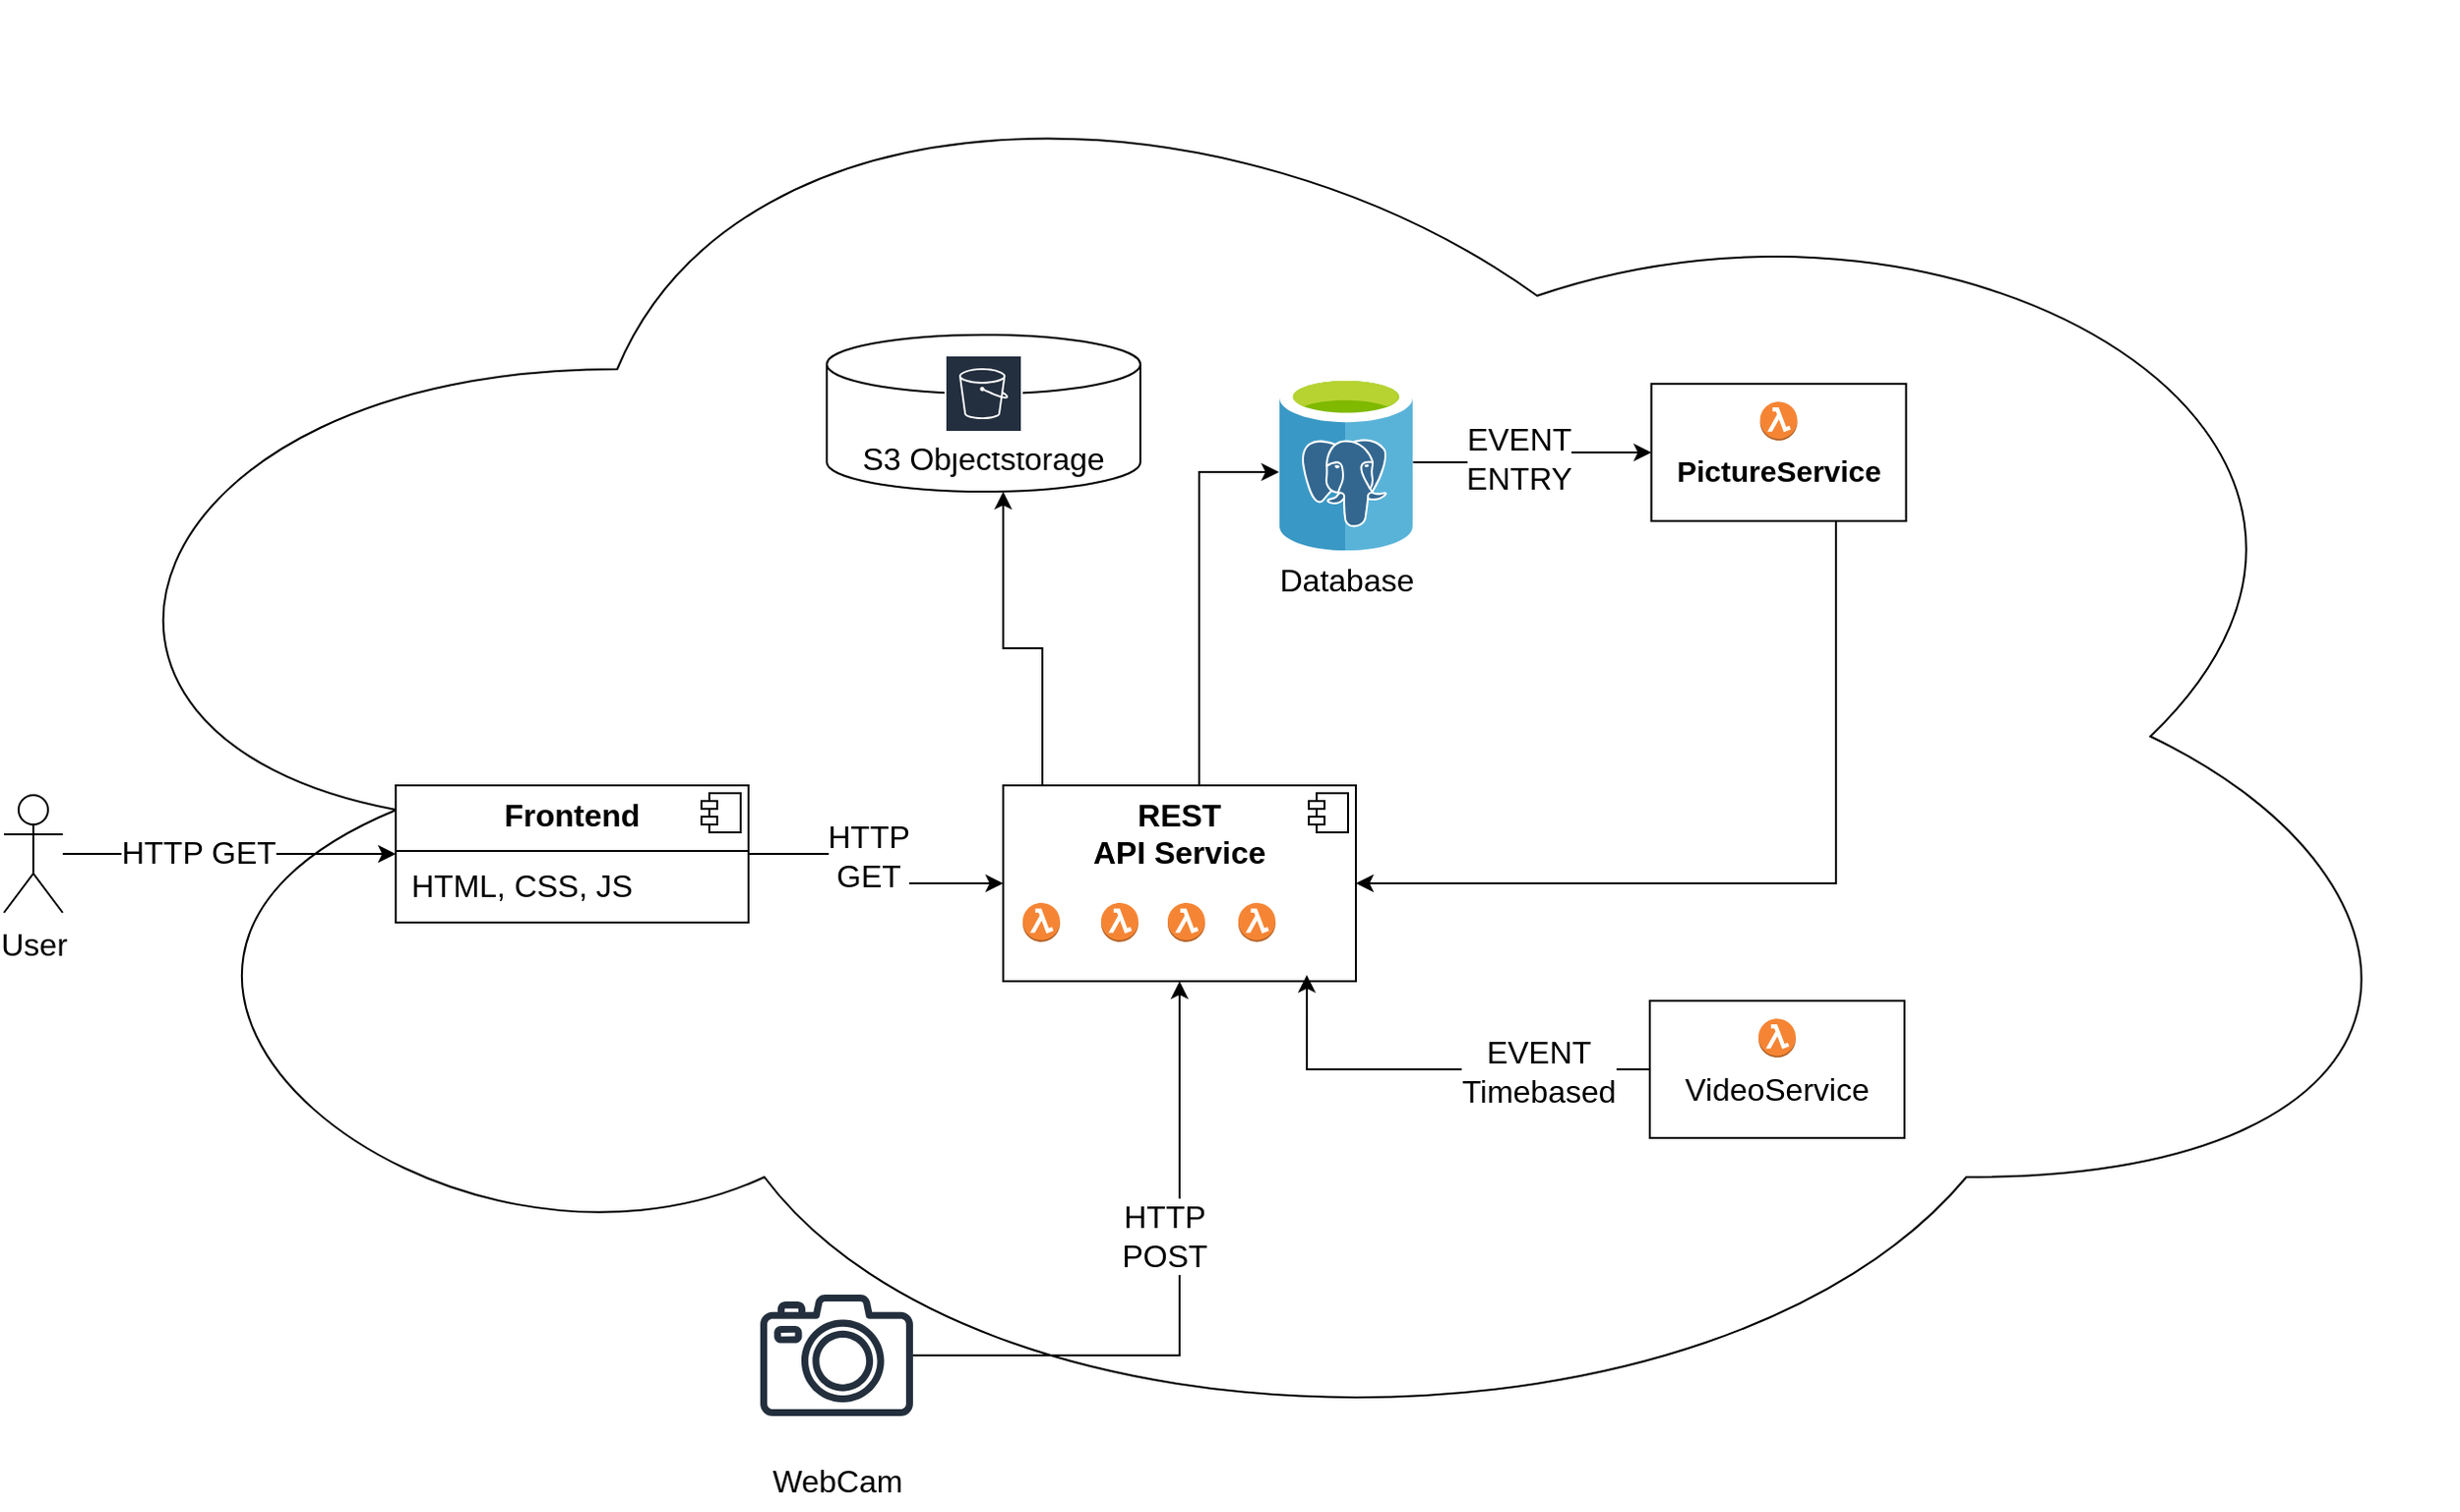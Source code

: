 <mxfile version="24.8.6">
  <diagram name="Page-1" id="_zthwM1qrgok8Lx_Dkzf">
    <mxGraphModel dx="2564" dy="885" grid="1" gridSize="10" guides="1" tooltips="1" connect="1" arrows="1" fold="1" page="1" pageScale="1" pageWidth="827" pageHeight="1169" math="0" shadow="0">
      <root>
        <mxCell id="0" />
        <mxCell id="1" parent="0" />
        <mxCell id="X0Ez7oOXucRzqC8SPfDL-1" value="" style="ellipse;shape=cloud;whiteSpace=wrap;html=1;perimeterSpacing=12;" vertex="1" parent="1">
          <mxGeometry x="-170" y="150" width="1252" height="750" as="geometry" />
        </mxCell>
        <mxCell id="X0Ez7oOXucRzqC8SPfDL-10" style="edgeStyle=orthogonalEdgeStyle;rounded=0;orthogonalLoop=1;jettySize=auto;html=1;" edge="1" parent="1" source="X0Ez7oOXucRzqC8SPfDL-2" target="X0Ez7oOXucRzqC8SPfDL-8">
          <mxGeometry relative="1" as="geometry" />
        </mxCell>
        <mxCell id="X0Ez7oOXucRzqC8SPfDL-11" value="&lt;font style=&quot;font-size: 16px;&quot;&gt;HTTP&lt;br&gt;GET&lt;/font&gt;" style="edgeLabel;html=1;align=center;verticalAlign=middle;resizable=0;points=[];" vertex="1" connectable="0" parent="X0Ez7oOXucRzqC8SPfDL-10">
          <mxGeometry x="-0.097" y="-4" relative="1" as="geometry">
            <mxPoint as="offset" />
          </mxGeometry>
        </mxCell>
        <mxCell id="X0Ez7oOXucRzqC8SPfDL-2" value="&lt;p style=&quot;margin: 6px 0px 0px; text-align: center; font-size: 16px;&quot;&gt;&lt;b style=&quot;&quot;&gt;&lt;font style=&quot;font-size: 16px;&quot;&gt;Frontend&lt;/font&gt;&lt;/b&gt;&lt;/p&gt;&lt;hr size=&quot;1&quot; style=&quot;border-style: solid; font-size: 16px;&quot;&gt;&lt;p style=&quot;margin: 0px 0px 0px 8px; font-size: 16px;&quot;&gt;HTML, CSS, JS&lt;/p&gt;" style="align=left;overflow=fill;html=1;dropTarget=0;whiteSpace=wrap;" vertex="1" parent="1">
          <mxGeometry x="30" y="550" width="180" height="70" as="geometry" />
        </mxCell>
        <mxCell id="X0Ez7oOXucRzqC8SPfDL-3" value="" style="shape=component;jettyWidth=8;jettyHeight=4;" vertex="1" parent="X0Ez7oOXucRzqC8SPfDL-2">
          <mxGeometry x="1" width="20" height="20" relative="1" as="geometry">
            <mxPoint x="-24" y="4" as="offset" />
          </mxGeometry>
        </mxCell>
        <mxCell id="X0Ez7oOXucRzqC8SPfDL-5" style="edgeStyle=orthogonalEdgeStyle;rounded=0;orthogonalLoop=1;jettySize=auto;html=1;" edge="1" parent="1" source="X0Ez7oOXucRzqC8SPfDL-4" target="X0Ez7oOXucRzqC8SPfDL-2">
          <mxGeometry relative="1" as="geometry" />
        </mxCell>
        <mxCell id="X0Ez7oOXucRzqC8SPfDL-7" value="&lt;font style=&quot;font-size: 16px;&quot;&gt;HTTP GET&lt;/font&gt;" style="edgeLabel;html=1;align=center;verticalAlign=middle;resizable=0;points=[];" vertex="1" connectable="0" parent="X0Ez7oOXucRzqC8SPfDL-5">
          <mxGeometry x="-0.195" y="1" relative="1" as="geometry">
            <mxPoint as="offset" />
          </mxGeometry>
        </mxCell>
        <mxCell id="X0Ez7oOXucRzqC8SPfDL-4" value="&lt;font style=&quot;font-size: 16px;&quot;&gt;User&lt;/font&gt;" style="shape=umlActor;verticalLabelPosition=bottom;verticalAlign=top;html=1;" vertex="1" parent="1">
          <mxGeometry x="-170" y="555" width="30" height="60" as="geometry" />
        </mxCell>
        <mxCell id="X0Ez7oOXucRzqC8SPfDL-29" style="edgeStyle=orthogonalEdgeStyle;rounded=0;orthogonalLoop=1;jettySize=auto;html=1;" edge="1" parent="1" source="X0Ez7oOXucRzqC8SPfDL-8" target="X0Ez7oOXucRzqC8SPfDL-28">
          <mxGeometry relative="1" as="geometry">
            <Array as="points">
              <mxPoint x="440" y="390" />
            </Array>
          </mxGeometry>
        </mxCell>
        <mxCell id="X0Ez7oOXucRzqC8SPfDL-12" value="&lt;font style=&quot;font-size: 16px;&quot;&gt;&lt;br&gt;S3 Objectstorage&lt;/font&gt;" style="shape=cylinder3;whiteSpace=wrap;html=1;boundedLbl=1;backgroundOutline=1;size=15;" vertex="1" parent="1">
          <mxGeometry x="250" y="320" width="160" height="80" as="geometry" />
        </mxCell>
        <mxCell id="X0Ez7oOXucRzqC8SPfDL-13" style="edgeStyle=orthogonalEdgeStyle;rounded=0;orthogonalLoop=1;jettySize=auto;html=1;" edge="1" parent="1" source="X0Ez7oOXucRzqC8SPfDL-8" target="X0Ez7oOXucRzqC8SPfDL-12">
          <mxGeometry relative="1" as="geometry">
            <Array as="points">
              <mxPoint x="360" y="480" />
              <mxPoint x="340" y="480" />
            </Array>
          </mxGeometry>
        </mxCell>
        <mxCell id="X0Ez7oOXucRzqC8SPfDL-16" value="" style="group" vertex="1" connectable="0" parent="1">
          <mxGeometry x="210" y="810" width="90" height="110" as="geometry" />
        </mxCell>
        <mxCell id="X0Ez7oOXucRzqC8SPfDL-14" value="" style="sketch=0;outlineConnect=0;fontColor=#232F3E;gradientColor=none;fillColor=#232F3D;strokeColor=none;dashed=0;verticalLabelPosition=bottom;verticalAlign=top;align=center;html=1;fontSize=12;fontStyle=0;aspect=fixed;pointerEvents=1;shape=mxgraph.aws4.camera2;" vertex="1" parent="X0Ez7oOXucRzqC8SPfDL-16">
          <mxGeometry x="6" width="78" height="62" as="geometry" />
        </mxCell>
        <mxCell id="X0Ez7oOXucRzqC8SPfDL-15" value="&lt;font style=&quot;font-size: 16px;&quot;&gt;WebCam&lt;/font&gt;" style="text;html=1;align=center;verticalAlign=middle;resizable=0;points=[];autosize=1;strokeColor=none;fillColor=none;" vertex="1" parent="X0Ez7oOXucRzqC8SPfDL-16">
          <mxGeometry y="80" width="90" height="30" as="geometry" />
        </mxCell>
        <mxCell id="X0Ez7oOXucRzqC8SPfDL-17" style="edgeStyle=orthogonalEdgeStyle;rounded=0;orthogonalLoop=1;jettySize=auto;html=1;" edge="1" parent="1" source="X0Ez7oOXucRzqC8SPfDL-14" target="X0Ez7oOXucRzqC8SPfDL-8">
          <mxGeometry relative="1" as="geometry" />
        </mxCell>
        <mxCell id="X0Ez7oOXucRzqC8SPfDL-18" value="&lt;font style=&quot;font-size: 16px;&quot;&gt;HTTP&lt;br&gt;POST&lt;/font&gt;" style="edgeLabel;html=1;align=center;verticalAlign=middle;resizable=0;points=[];" vertex="1" connectable="0" parent="X0Ez7oOXucRzqC8SPfDL-17">
          <mxGeometry x="-0.778" y="3" relative="1" as="geometry">
            <mxPoint x="91" y="-58" as="offset" />
          </mxGeometry>
        </mxCell>
        <mxCell id="X0Ez7oOXucRzqC8SPfDL-31" style="edgeStyle=orthogonalEdgeStyle;rounded=0;orthogonalLoop=1;jettySize=auto;html=1;" edge="1" parent="1" source="X0Ez7oOXucRzqC8SPfDL-28" target="X0Ez7oOXucRzqC8SPfDL-21">
          <mxGeometry relative="1" as="geometry" />
        </mxCell>
        <mxCell id="X0Ez7oOXucRzqC8SPfDL-35" value="&lt;font style=&quot;font-size: 16px;&quot;&gt;EVENT &lt;br&gt;ENTRY&lt;/font&gt;" style="edgeLabel;html=1;align=center;verticalAlign=middle;resizable=0;points=[];" vertex="1" connectable="0" parent="X0Ez7oOXucRzqC8SPfDL-31">
          <mxGeometry x="-0.148" y="2" relative="1" as="geometry">
            <mxPoint as="offset" />
          </mxGeometry>
        </mxCell>
        <mxCell id="X0Ez7oOXucRzqC8SPfDL-34" value="" style="group" vertex="1" connectable="0" parent="1">
          <mxGeometry x="470" y="340" width="90.0" height="120" as="geometry" />
        </mxCell>
        <mxCell id="X0Ez7oOXucRzqC8SPfDL-28" value="" style="image;sketch=0;aspect=fixed;html=1;points=[];align=center;fontSize=12;image=img/lib/mscae/Azure_Database_for_PostgreSQL_servers.svg;" vertex="1" parent="X0Ez7oOXucRzqC8SPfDL-34">
          <mxGeometry x="10.8" width="68.4" height="90" as="geometry" />
        </mxCell>
        <mxCell id="X0Ez7oOXucRzqC8SPfDL-30" value="&lt;font style=&quot;font-size: 16px;&quot;&gt;Database&lt;/font&gt;" style="text;html=1;align=center;verticalAlign=middle;resizable=0;points=[];autosize=1;strokeColor=none;fillColor=none;" vertex="1" parent="X0Ez7oOXucRzqC8SPfDL-34">
          <mxGeometry y="90" width="90" height="30" as="geometry" />
        </mxCell>
        <mxCell id="X0Ez7oOXucRzqC8SPfDL-37" value="" style="group" vertex="1" connectable="0" parent="1">
          <mxGeometry x="670.8" y="345" width="130" height="70" as="geometry" />
        </mxCell>
        <mxCell id="X0Ez7oOXucRzqC8SPfDL-21" value="&lt;font style=&quot;font-size: 16px;&quot;&gt;&amp;nbsp;&lt;br&gt;&lt;/font&gt;&lt;b&gt;&lt;font style=&quot;font-size: 15px;&quot;&gt;PictureService&lt;/font&gt;&lt;/b&gt;" style="html=1;whiteSpace=wrap;" vertex="1" parent="X0Ez7oOXucRzqC8SPfDL-37">
          <mxGeometry width="130" height="70" as="geometry" />
        </mxCell>
        <mxCell id="X0Ez7oOXucRzqC8SPfDL-32" value="" style="outlineConnect=0;dashed=0;verticalLabelPosition=bottom;verticalAlign=top;align=center;html=1;shape=mxgraph.aws3.lambda_function;fillColor=#F58534;gradientColor=none;direction=south;rotation=-90;" vertex="1" parent="X0Ez7oOXucRzqC8SPfDL-37">
          <mxGeometry x="55.085" y="9.495" width="19.83" height="19" as="geometry" />
        </mxCell>
        <mxCell id="X0Ez7oOXucRzqC8SPfDL-38" value="" style="group" vertex="1" connectable="0" parent="1">
          <mxGeometry x="340" y="550" width="180" height="100" as="geometry" />
        </mxCell>
        <mxCell id="X0Ez7oOXucRzqC8SPfDL-8" value="&lt;p style=&quot;margin: 6px 0px 0px; text-align: center; font-size: 16px;&quot;&gt;&lt;b&gt;REST &lt;br&gt;API Service&lt;/b&gt;&lt;/p&gt;" style="align=left;overflow=fill;html=1;dropTarget=0;whiteSpace=wrap;" vertex="1" parent="X0Ez7oOXucRzqC8SPfDL-38">
          <mxGeometry width="180" height="100" as="geometry" />
        </mxCell>
        <mxCell id="X0Ez7oOXucRzqC8SPfDL-9" value="" style="shape=component;jettyWidth=8;jettyHeight=4;" vertex="1" parent="X0Ez7oOXucRzqC8SPfDL-8">
          <mxGeometry x="1" width="20" height="20" relative="1" as="geometry">
            <mxPoint x="-24" y="4" as="offset" />
          </mxGeometry>
        </mxCell>
        <mxCell id="X0Ez7oOXucRzqC8SPfDL-22" value="" style="outlineConnect=0;dashed=0;verticalLabelPosition=bottom;verticalAlign=top;align=center;html=1;shape=mxgraph.aws3.lambda_function;fillColor=#F58534;gradientColor=none;" vertex="1" parent="X0Ez7oOXucRzqC8SPfDL-38">
          <mxGeometry x="10" y="60" width="19" height="19.83" as="geometry" />
        </mxCell>
        <mxCell id="X0Ez7oOXucRzqC8SPfDL-23" value="" style="outlineConnect=0;dashed=0;verticalLabelPosition=bottom;verticalAlign=top;align=center;html=1;shape=mxgraph.aws3.lambda_function;fillColor=#F58534;gradientColor=none;" vertex="1" parent="X0Ez7oOXucRzqC8SPfDL-38">
          <mxGeometry x="50" y="60" width="19" height="19.83" as="geometry" />
        </mxCell>
        <mxCell id="X0Ez7oOXucRzqC8SPfDL-24" value="" style="outlineConnect=0;dashed=0;verticalLabelPosition=bottom;verticalAlign=top;align=center;html=1;shape=mxgraph.aws3.lambda_function;fillColor=#F58534;gradientColor=none;" vertex="1" parent="X0Ez7oOXucRzqC8SPfDL-38">
          <mxGeometry x="84" y="60" width="19" height="19.83" as="geometry" />
        </mxCell>
        <mxCell id="X0Ez7oOXucRzqC8SPfDL-25" value="" style="outlineConnect=0;dashed=0;verticalLabelPosition=bottom;verticalAlign=top;align=center;html=1;shape=mxgraph.aws3.lambda_function;fillColor=#F58534;gradientColor=none;direction=south;rotation=-90;" vertex="1" parent="X0Ez7oOXucRzqC8SPfDL-38">
          <mxGeometry x="119.585" y="60.415" width="19.83" height="19" as="geometry" />
        </mxCell>
        <mxCell id="X0Ez7oOXucRzqC8SPfDL-39" value="" style="sketch=0;outlineConnect=0;fontColor=#232F3E;gradientColor=none;strokeColor=#ffffff;fillColor=#232F3E;dashed=0;verticalLabelPosition=middle;verticalAlign=bottom;align=center;html=1;whiteSpace=wrap;fontSize=10;fontStyle=1;spacing=3;shape=mxgraph.aws4.productIcon;prIcon=mxgraph.aws4.s3;" vertex="1" parent="1">
          <mxGeometry x="310" y="330" width="40" height="50" as="geometry" />
        </mxCell>
        <mxCell id="X0Ez7oOXucRzqC8SPfDL-41" style="edgeStyle=orthogonalEdgeStyle;rounded=0;orthogonalLoop=1;jettySize=auto;html=1;entryX=1;entryY=0.5;entryDx=0;entryDy=0;" edge="1" parent="1" source="X0Ez7oOXucRzqC8SPfDL-21" target="X0Ez7oOXucRzqC8SPfDL-8">
          <mxGeometry relative="1" as="geometry">
            <Array as="points">
              <mxPoint x="765" y="600" />
            </Array>
          </mxGeometry>
        </mxCell>
        <mxCell id="X0Ez7oOXucRzqC8SPfDL-42" value="" style="group" vertex="1" connectable="0" parent="1">
          <mxGeometry x="670" y="660" width="130" height="70" as="geometry" />
        </mxCell>
        <mxCell id="X0Ez7oOXucRzqC8SPfDL-45" value="" style="group" vertex="1" connectable="0" parent="X0Ez7oOXucRzqC8SPfDL-42">
          <mxGeometry width="130" height="70" as="geometry" />
        </mxCell>
        <mxCell id="X0Ez7oOXucRzqC8SPfDL-43" value="&lt;div&gt;&lt;span style=&quot;font-size: 16px;&quot;&gt;&lt;br&gt;&lt;/span&gt;&lt;/div&gt;&lt;span style=&quot;font-size: 16px;&quot;&gt;VideoService&lt;/span&gt;" style="html=1;whiteSpace=wrap;" vertex="1" parent="X0Ez7oOXucRzqC8SPfDL-45">
          <mxGeometry width="130" height="70" as="geometry" />
        </mxCell>
        <mxCell id="X0Ez7oOXucRzqC8SPfDL-44" value="" style="outlineConnect=0;dashed=0;verticalLabelPosition=bottom;verticalAlign=top;align=center;html=1;shape=mxgraph.aws3.lambda_function;fillColor=#F58534;gradientColor=none;direction=south;rotation=-90;" vertex="1" parent="X0Ez7oOXucRzqC8SPfDL-45">
          <mxGeometry x="55.085" y="9.495" width="19.83" height="19" as="geometry" />
        </mxCell>
        <mxCell id="X0Ez7oOXucRzqC8SPfDL-46" style="edgeStyle=orthogonalEdgeStyle;rounded=0;orthogonalLoop=1;jettySize=auto;html=1;entryX=0.861;entryY=0.968;entryDx=0;entryDy=0;entryPerimeter=0;" edge="1" parent="1" source="X0Ez7oOXucRzqC8SPfDL-43" target="X0Ez7oOXucRzqC8SPfDL-8">
          <mxGeometry relative="1" as="geometry" />
        </mxCell>
        <mxCell id="X0Ez7oOXucRzqC8SPfDL-47" value="&lt;font style=&quot;font-size: 16px;&quot;&gt;EVENT&lt;br&gt;Timebased&lt;/font&gt;" style="edgeLabel;html=1;align=center;verticalAlign=middle;resizable=0;points=[];" vertex="1" connectable="0" parent="X0Ez7oOXucRzqC8SPfDL-46">
          <mxGeometry x="-0.484" y="1" relative="1" as="geometry">
            <mxPoint as="offset" />
          </mxGeometry>
        </mxCell>
      </root>
    </mxGraphModel>
  </diagram>
</mxfile>
